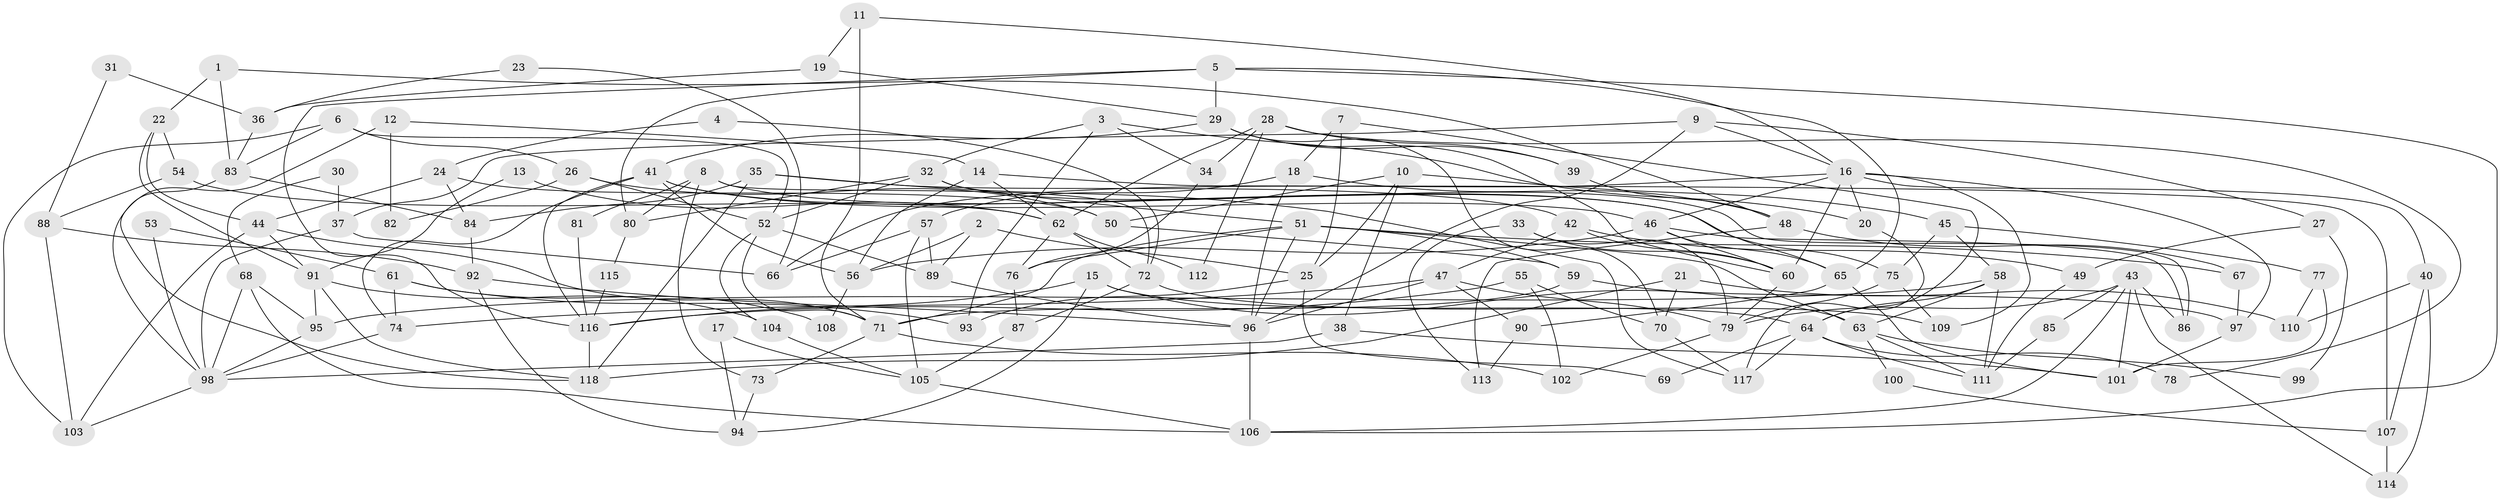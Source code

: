 // Generated by graph-tools (version 1.1) at 2025/14/03/09/25 04:14:51]
// undirected, 118 vertices, 236 edges
graph export_dot {
graph [start="1"]
  node [color=gray90,style=filled];
  1;
  2;
  3;
  4;
  5;
  6;
  7;
  8;
  9;
  10;
  11;
  12;
  13;
  14;
  15;
  16;
  17;
  18;
  19;
  20;
  21;
  22;
  23;
  24;
  25;
  26;
  27;
  28;
  29;
  30;
  31;
  32;
  33;
  34;
  35;
  36;
  37;
  38;
  39;
  40;
  41;
  42;
  43;
  44;
  45;
  46;
  47;
  48;
  49;
  50;
  51;
  52;
  53;
  54;
  55;
  56;
  57;
  58;
  59;
  60;
  61;
  62;
  63;
  64;
  65;
  66;
  67;
  68;
  69;
  70;
  71;
  72;
  73;
  74;
  75;
  76;
  77;
  78;
  79;
  80;
  81;
  82;
  83;
  84;
  85;
  86;
  87;
  88;
  89;
  90;
  91;
  92;
  93;
  94;
  95;
  96;
  97;
  98;
  99;
  100;
  101;
  102;
  103;
  104;
  105;
  106;
  107;
  108;
  109;
  110;
  111;
  112;
  113;
  114;
  115;
  116;
  117;
  118;
  1 -- 48;
  1 -- 83;
  1 -- 22;
  2 -- 56;
  2 -- 89;
  2 -- 25;
  3 -- 32;
  3 -- 20;
  3 -- 34;
  3 -- 93;
  4 -- 72;
  4 -- 24;
  5 -- 65;
  5 -- 29;
  5 -- 80;
  5 -- 106;
  5 -- 116;
  6 -- 26;
  6 -- 52;
  6 -- 83;
  6 -- 103;
  7 -- 18;
  7 -- 25;
  7 -- 64;
  8 -- 73;
  8 -- 80;
  8 -- 65;
  8 -- 72;
  8 -- 81;
  9 -- 16;
  9 -- 96;
  9 -- 27;
  9 -- 37;
  10 -- 50;
  10 -- 45;
  10 -- 25;
  10 -- 38;
  11 -- 71;
  11 -- 16;
  11 -- 19;
  12 -- 98;
  12 -- 14;
  12 -- 82;
  13 -- 62;
  13 -- 91;
  14 -- 62;
  14 -- 107;
  14 -- 56;
  15 -- 63;
  15 -- 116;
  15 -- 64;
  15 -- 94;
  16 -- 60;
  16 -- 97;
  16 -- 20;
  16 -- 40;
  16 -- 46;
  16 -- 66;
  16 -- 109;
  17 -- 94;
  17 -- 105;
  18 -- 48;
  18 -- 96;
  18 -- 57;
  19 -- 29;
  19 -- 36;
  20 -- 117;
  21 -- 70;
  21 -- 118;
  21 -- 110;
  22 -- 91;
  22 -- 44;
  22 -- 54;
  23 -- 36;
  23 -- 66;
  24 -- 84;
  24 -- 44;
  24 -- 50;
  25 -- 69;
  25 -- 93;
  26 -- 52;
  26 -- 50;
  26 -- 82;
  27 -- 49;
  27 -- 99;
  28 -- 34;
  28 -- 62;
  28 -- 39;
  28 -- 78;
  28 -- 112;
  29 -- 41;
  29 -- 60;
  29 -- 39;
  29 -- 70;
  30 -- 37;
  30 -- 68;
  31 -- 36;
  31 -- 88;
  32 -- 86;
  32 -- 51;
  32 -- 52;
  32 -- 80;
  33 -- 60;
  33 -- 79;
  33 -- 113;
  34 -- 76;
  35 -- 42;
  35 -- 118;
  35 -- 84;
  35 -- 117;
  36 -- 83;
  37 -- 98;
  37 -- 66;
  38 -- 101;
  38 -- 98;
  39 -- 48;
  40 -- 110;
  40 -- 107;
  40 -- 114;
  41 -- 46;
  41 -- 75;
  41 -- 56;
  41 -- 74;
  41 -- 116;
  42 -- 47;
  42 -- 60;
  42 -- 49;
  43 -- 106;
  43 -- 79;
  43 -- 85;
  43 -- 86;
  43 -- 101;
  43 -- 114;
  44 -- 91;
  44 -- 71;
  44 -- 103;
  45 -- 58;
  45 -- 75;
  45 -- 77;
  46 -- 56;
  46 -- 60;
  46 -- 65;
  46 -- 86;
  47 -- 96;
  47 -- 74;
  47 -- 79;
  47 -- 90;
  48 -- 113;
  48 -- 67;
  49 -- 111;
  50 -- 59;
  51 -- 67;
  51 -- 96;
  51 -- 59;
  51 -- 63;
  51 -- 71;
  51 -- 76;
  52 -- 71;
  52 -- 89;
  52 -- 104;
  53 -- 98;
  53 -- 61;
  54 -- 88;
  54 -- 62;
  55 -- 70;
  55 -- 116;
  55 -- 102;
  56 -- 108;
  57 -- 66;
  57 -- 89;
  57 -- 105;
  58 -- 64;
  58 -- 63;
  58 -- 95;
  58 -- 111;
  59 -- 71;
  59 -- 97;
  60 -- 79;
  61 -- 93;
  61 -- 74;
  61 -- 108;
  62 -- 72;
  62 -- 76;
  62 -- 112;
  63 -- 111;
  63 -- 99;
  63 -- 100;
  64 -- 69;
  64 -- 78;
  64 -- 111;
  64 -- 117;
  65 -- 90;
  65 -- 101;
  67 -- 97;
  68 -- 98;
  68 -- 95;
  68 -- 106;
  70 -- 117;
  71 -- 73;
  71 -- 102;
  72 -- 87;
  72 -- 109;
  73 -- 94;
  74 -- 98;
  75 -- 109;
  75 -- 79;
  76 -- 87;
  77 -- 101;
  77 -- 110;
  79 -- 102;
  80 -- 115;
  81 -- 116;
  83 -- 118;
  83 -- 84;
  84 -- 92;
  85 -- 111;
  87 -- 105;
  88 -- 103;
  88 -- 92;
  89 -- 96;
  90 -- 113;
  91 -- 95;
  91 -- 104;
  91 -- 118;
  92 -- 96;
  92 -- 94;
  95 -- 98;
  96 -- 106;
  97 -- 101;
  98 -- 103;
  100 -- 107;
  104 -- 105;
  105 -- 106;
  107 -- 114;
  115 -- 116;
  116 -- 118;
}
